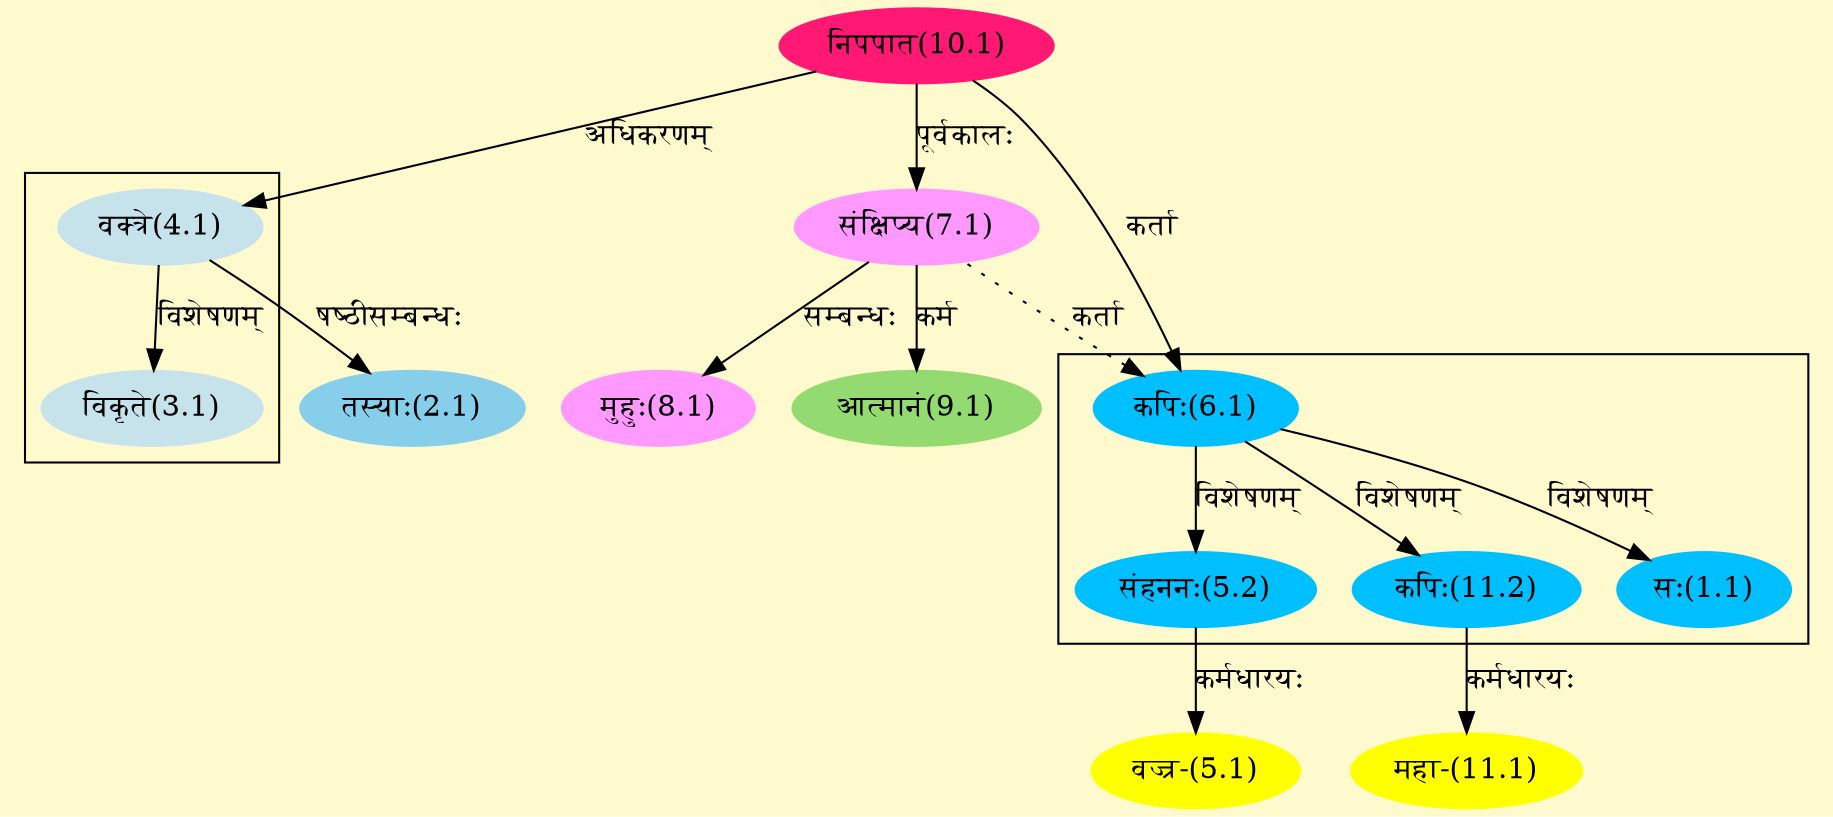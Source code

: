 digraph G{
rankdir=BT;
 compound=true;
 bgcolor="lemonchiffon1";

subgraph cluster_1{
Node1_1 [style=filled, color="#00BFFF" label = "सः(1.1)"]
Node6_1 [style=filled, color="#00BFFF" label = "कपिः(6.1)"]
Node5_2 [style=filled, color="#00BFFF" label = "संहननः(5.2)"]
Node11_2 [style=filled, color="#00BFFF" label = "कपिः(11.2)"]

}

subgraph cluster_2{
Node3_1 [style=filled, color="#C6E2EB" label = "विकृते(3.1)"]
Node4_1 [style=filled, color="#C6E2EB" label = "वक्त्रे(4.1)"]

}
Node2_1 [style=filled, color="#87CEEB" label = "तस्याः(2.1)"]
Node4_1 [style=filled, color="#C6E2EB" label = "वक्त्रे(4.1)"]
Node10_1 [style=filled, color="#FF1975" label = "निपपात(10.1)"]
Node5_1 [style=filled, color="#FFFF00" label = "वज्र-(5.1)"]
Node5_2 [style=filled, color="#00BFFF" label = "संहननः(5.2)"]
Node6_1 [style=filled, color="#00BFFF" label = "कपिः(6.1)"]
Node7_1 [style=filled, color="#FF99FF" label = "संक्षिप्य(7.1)"]
Node8_1 [style=filled, color="#FF99FF" label = "मुहुः(8.1)"]
Node9_1 [style=filled, color="#93DB70" label = "आत्मानं(9.1)"]
Node [style=filled, color="" label = "()"]
Node11_1 [style=filled, color="#FFFF00" label = "महा-(11.1)"]
Node11_2 [style=filled, color="#00BFFF" label = "कपिः(11.2)"]
/* Start of Relations section */

Node1_1 -> Node6_1 [  label="विशेषणम्"  dir="back" ]
Node2_1 -> Node4_1 [  label="षष्ठीसम्बन्धः"  dir="back" ]
Node3_1 -> Node4_1 [  label="विशेषणम्"  dir="back" ]
Node4_1 -> Node10_1 [  label="अधिकरणम्"  dir="back" ]
Node5_1 -> Node5_2 [  label="कर्मधारयः"  dir="back" ]
Node5_2 -> Node6_1 [  label="विशेषणम्"  dir="back" ]
Node6_1 -> Node10_1 [  label="कर्ता"  dir="back" ]
Node6_1 -> Node7_1 [ style=dotted label="कर्ता"  dir="back" ]
Node7_1 -> Node10_1 [  label="पूर्वकालः"  dir="back" ]
Node8_1 -> Node7_1 [  label="सम्बन्धः"  dir="back" ]
Node9_1 -> Node7_1 [  label="कर्म"  dir="back" ]
Node11_1 -> Node11_2 [  label="कर्मधारयः"  dir="back" ]
Node11_2 -> Node6_1 [  label="विशेषणम्"  dir="back" ]
}
